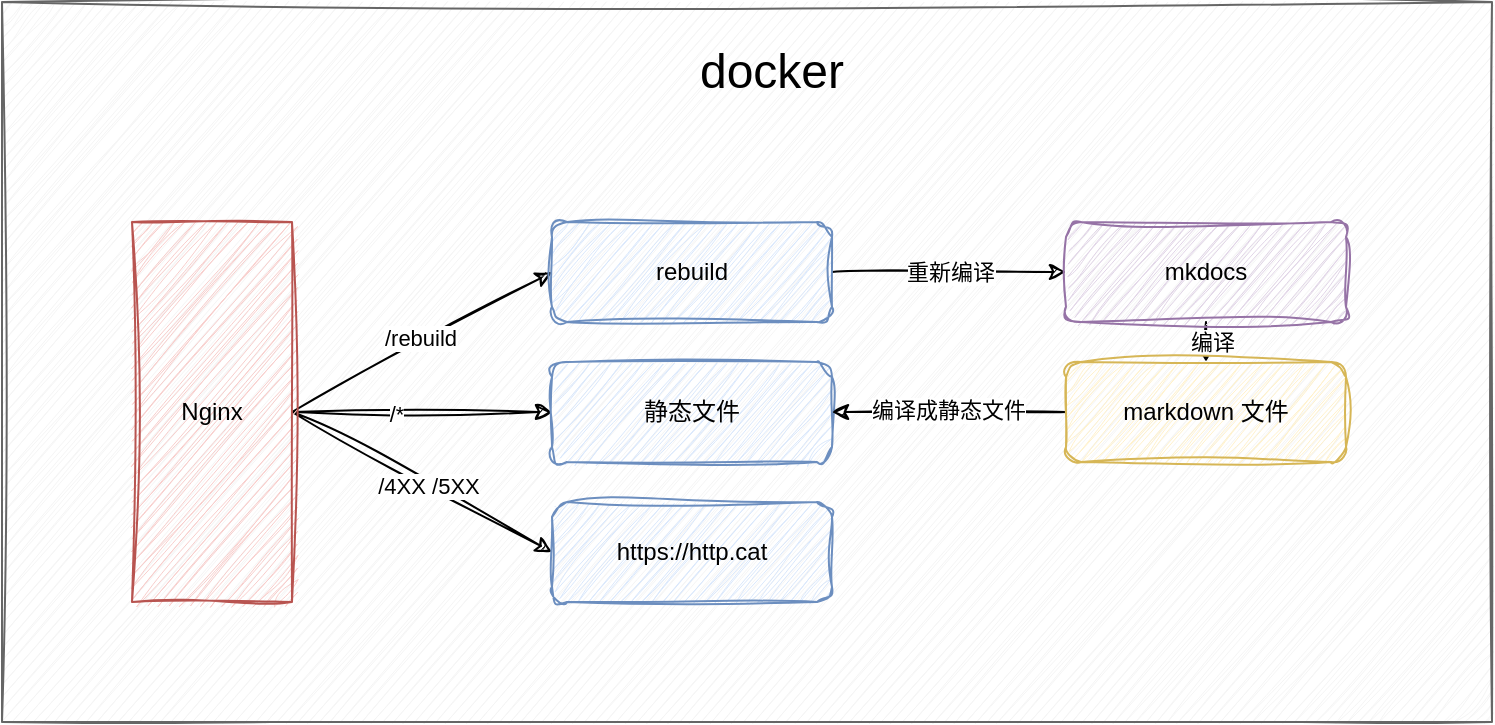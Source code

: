 <mxfile version="26.0.11">
  <diagram name="第 1 页" id="3HhJ0oC6Rnvjwi23qlxe">
    <mxGraphModel dx="976" dy="567" grid="1" gridSize="10" guides="1" tooltips="1" connect="1" arrows="1" fold="1" page="1" pageScale="1" pageWidth="4800" pageHeight="4800" math="0" shadow="0">
      <root>
        <mxCell id="0" />
        <mxCell id="1" parent="0" />
        <mxCell id="a4pm1cC5Z6HbGnXKBDq_-6" value="" style="rounded=0;whiteSpace=wrap;html=1;sketch=1;curveFitting=1;jiggle=2;fillColor=#f5f5f5;fontColor=#333333;strokeColor=#666666;" vertex="1" parent="1">
          <mxGeometry x="1025" y="480" width="745" height="360" as="geometry" />
        </mxCell>
        <mxCell id="a4pm1cC5Z6HbGnXKBDq_-8" value="&lt;font style=&quot;font-size: 24px;&quot;&gt;docker&lt;/font&gt;" style="text;html=1;align=center;verticalAlign=middle;whiteSpace=wrap;rounded=0;sketch=1;curveFitting=1;jiggle=2;" vertex="1" parent="1">
          <mxGeometry x="1120" y="495" width="580" height="40" as="geometry" />
        </mxCell>
        <mxCell id="a4pm1cC5Z6HbGnXKBDq_-26" value="" style="edgeStyle=orthogonalEdgeStyle;rounded=0;orthogonalLoop=1;jettySize=auto;html=1;sketch=1;curveFitting=1;jiggle=2;" edge="1" parent="1" source="a4pm1cC5Z6HbGnXKBDq_-12" target="a4pm1cC5Z6HbGnXKBDq_-16">
          <mxGeometry relative="1" as="geometry" />
        </mxCell>
        <mxCell id="a4pm1cC5Z6HbGnXKBDq_-31" value="/*" style="edgeLabel;html=1;align=center;verticalAlign=middle;resizable=0;points=[];sketch=1;curveFitting=1;jiggle=2;" vertex="1" connectable="0" parent="a4pm1cC5Z6HbGnXKBDq_-26">
          <mxGeometry x="-0.2" y="-1" relative="1" as="geometry">
            <mxPoint as="offset" />
          </mxGeometry>
        </mxCell>
        <mxCell id="a4pm1cC5Z6HbGnXKBDq_-27" style="rounded=0;orthogonalLoop=1;jettySize=auto;html=1;exitX=1;exitY=0.5;exitDx=0;exitDy=0;entryX=0;entryY=0.5;entryDx=0;entryDy=0;sketch=1;curveFitting=1;jiggle=2;" edge="1" parent="1" source="a4pm1cC5Z6HbGnXKBDq_-12" target="a4pm1cC5Z6HbGnXKBDq_-18">
          <mxGeometry relative="1" as="geometry" />
        </mxCell>
        <mxCell id="a4pm1cC5Z6HbGnXKBDq_-34" value="/4XX /5XX" style="edgeLabel;html=1;align=center;verticalAlign=middle;resizable=0;points=[];sketch=1;curveFitting=1;jiggle=2;" vertex="1" connectable="0" parent="a4pm1cC5Z6HbGnXKBDq_-27">
          <mxGeometry x="0.049" relative="1" as="geometry">
            <mxPoint as="offset" />
          </mxGeometry>
        </mxCell>
        <mxCell id="a4pm1cC5Z6HbGnXKBDq_-37" style="rounded=0;orthogonalLoop=1;jettySize=auto;html=1;exitX=1;exitY=0.5;exitDx=0;exitDy=0;entryX=0;entryY=0.5;entryDx=0;entryDy=0;sketch=1;curveFitting=1;jiggle=2;" edge="1" parent="1" source="a4pm1cC5Z6HbGnXKBDq_-12" target="a4pm1cC5Z6HbGnXKBDq_-14">
          <mxGeometry relative="1" as="geometry" />
        </mxCell>
        <mxCell id="a4pm1cC5Z6HbGnXKBDq_-38" value="/rebuild" style="edgeLabel;html=1;align=center;verticalAlign=middle;resizable=0;points=[];sketch=1;curveFitting=1;jiggle=2;" vertex="1" connectable="0" parent="a4pm1cC5Z6HbGnXKBDq_-37">
          <mxGeometry x="0.001" y="2" relative="1" as="geometry">
            <mxPoint as="offset" />
          </mxGeometry>
        </mxCell>
        <mxCell id="a4pm1cC5Z6HbGnXKBDq_-12" value="Nginx" style="rounded=0;whiteSpace=wrap;html=1;fillColor=#f8cecc;strokeColor=#b85450;sketch=1;curveFitting=1;jiggle=2;" vertex="1" parent="1">
          <mxGeometry x="1090" y="590" width="80" height="190" as="geometry" />
        </mxCell>
        <mxCell id="a4pm1cC5Z6HbGnXKBDq_-22" value="&lt;span&gt;重新编译&lt;/span&gt;" style="edgeStyle=orthogonalEdgeStyle;rounded=0;orthogonalLoop=1;jettySize=auto;html=1;exitX=1;exitY=0.5;exitDx=0;exitDy=0;entryX=0;entryY=0.5;entryDx=0;entryDy=0;sketch=1;curveFitting=1;jiggle=2;" edge="1" parent="1" source="a4pm1cC5Z6HbGnXKBDq_-14" target="a4pm1cC5Z6HbGnXKBDq_-15">
          <mxGeometry x="0.009" relative="1" as="geometry">
            <mxPoint as="offset" />
          </mxGeometry>
        </mxCell>
        <mxCell id="a4pm1cC5Z6HbGnXKBDq_-14" value="rebuild" style="rounded=1;whiteSpace=wrap;html=1;fillColor=#dae8fc;strokeColor=#6c8ebf;sketch=1;curveFitting=1;jiggle=2;" vertex="1" parent="1">
          <mxGeometry x="1300" y="590" width="140" height="50" as="geometry" />
        </mxCell>
        <mxCell id="a4pm1cC5Z6HbGnXKBDq_-24" style="edgeStyle=orthogonalEdgeStyle;rounded=0;orthogonalLoop=1;jettySize=auto;html=1;exitX=0.5;exitY=1;exitDx=0;exitDy=0;entryX=0.5;entryY=0;entryDx=0;entryDy=0;sketch=1;curveFitting=1;jiggle=2;" edge="1" parent="1" source="a4pm1cC5Z6HbGnXKBDq_-15" target="a4pm1cC5Z6HbGnXKBDq_-20">
          <mxGeometry relative="1" as="geometry" />
        </mxCell>
        <mxCell id="a4pm1cC5Z6HbGnXKBDq_-29" value="编译" style="edgeLabel;html=1;align=center;verticalAlign=middle;resizable=0;points=[];sketch=1;curveFitting=1;jiggle=2;" vertex="1" connectable="0" parent="a4pm1cC5Z6HbGnXKBDq_-24">
          <mxGeometry y="3" relative="1" as="geometry">
            <mxPoint as="offset" />
          </mxGeometry>
        </mxCell>
        <mxCell id="a4pm1cC5Z6HbGnXKBDq_-15" value="mkdocs" style="rounded=1;whiteSpace=wrap;html=1;fillColor=#e1d5e7;strokeColor=#9673a6;sketch=1;curveFitting=1;jiggle=2;" vertex="1" parent="1">
          <mxGeometry x="1557" y="590" width="140" height="50" as="geometry" />
        </mxCell>
        <mxCell id="a4pm1cC5Z6HbGnXKBDq_-16" value="静态文件" style="rounded=1;whiteSpace=wrap;html=1;fillColor=#dae8fc;strokeColor=#6c8ebf;sketch=1;curveFitting=1;jiggle=2;" vertex="1" parent="1">
          <mxGeometry x="1300" y="660" width="140" height="50" as="geometry" />
        </mxCell>
        <mxCell id="a4pm1cC5Z6HbGnXKBDq_-18" value="https://http.cat" style="rounded=1;whiteSpace=wrap;html=1;fillColor=#dae8fc;strokeColor=#6c8ebf;sketch=1;curveFitting=1;jiggle=2;" vertex="1" parent="1">
          <mxGeometry x="1300" y="730" width="140" height="50" as="geometry" />
        </mxCell>
        <mxCell id="a4pm1cC5Z6HbGnXKBDq_-32" style="edgeStyle=orthogonalEdgeStyle;rounded=0;orthogonalLoop=1;jettySize=auto;html=1;exitX=0;exitY=0.5;exitDx=0;exitDy=0;entryX=1;entryY=0.5;entryDx=0;entryDy=0;sketch=1;curveFitting=1;jiggle=2;" edge="1" parent="1" source="a4pm1cC5Z6HbGnXKBDq_-20" target="a4pm1cC5Z6HbGnXKBDq_-16">
          <mxGeometry relative="1" as="geometry" />
        </mxCell>
        <mxCell id="a4pm1cC5Z6HbGnXKBDq_-33" value="&lt;span style=&quot;text-align: right;&quot;&gt;编译成静态文件&lt;/span&gt;" style="edgeLabel;html=1;align=center;verticalAlign=middle;resizable=0;points=[];sketch=1;curveFitting=1;jiggle=2;" vertex="1" connectable="0" parent="a4pm1cC5Z6HbGnXKBDq_-32">
          <mxGeometry x="0.009" y="-1" relative="1" as="geometry">
            <mxPoint as="offset" />
          </mxGeometry>
        </mxCell>
        <mxCell id="a4pm1cC5Z6HbGnXKBDq_-20" value="markdown 文件" style="rounded=1;whiteSpace=wrap;html=1;fillColor=#fff2cc;strokeColor=#d6b656;sketch=1;curveFitting=1;jiggle=2;" vertex="1" parent="1">
          <mxGeometry x="1557" y="660" width="140" height="50" as="geometry" />
        </mxCell>
      </root>
    </mxGraphModel>
  </diagram>
</mxfile>
